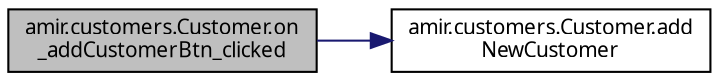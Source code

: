 digraph "amir.customers.Customer.on_addCustomerBtn_clicked"
{
 // LATEX_PDF_SIZE
  edge [fontname="FreeSans.ttf",fontsize="10",labelfontname="FreeSans.ttf",labelfontsize="10"];
  node [fontname="FreeSans.ttf",fontsize="10",shape=record];
  rankdir="LR";
  Node1 [label="amir.customers.Customer.on\l_addCustomerBtn_clicked",height=0.2,width=0.4,color="black", fillcolor="grey75", style="filled", fontcolor="black",tooltip=" "];
  Node1 -> Node2 [color="midnightblue",fontsize="10",style="solid",fontname="FreeSans.ttf"];
  Node2 [label="amir.customers.Customer.add\lNewCustomer",height=0.2,width=0.4,color="black", fillcolor="white", style="filled",URL="$classamir_1_1customers_1_1_customer.html#a04f411b73e872ff88573560e61243678",tooltip=" "];
}
